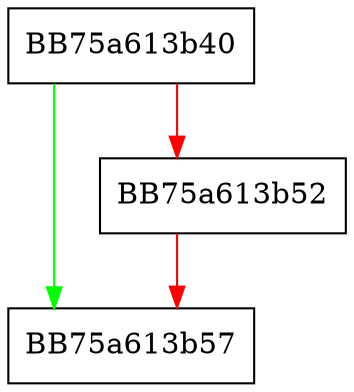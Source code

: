 digraph Current {
  node [shape="box"];
  graph [splines=ortho];
  BB75a613b40 -> BB75a613b57 [color="green"];
  BB75a613b40 -> BB75a613b52 [color="red"];
  BB75a613b52 -> BB75a613b57 [color="red"];
}